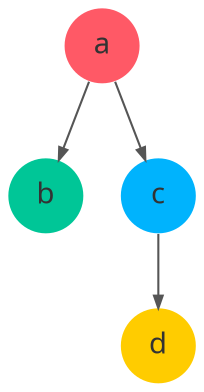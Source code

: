 digraph {
    node [
        fontname="sans",
        fontcolor="#333333",
        shape=circle,
        color=transparent
    ]

    edge [
        color="#555555",
        arrowsize="0.6"
    ]

    a [fillcolor="#ff5966", style="filled"]
    b [fillcolor="#00c697", style=filled]
    c [fillcolor="#00b3fd", style=filled]
    d [fillcolor="#ffcc00", style=filled]

    a -> c
    a -> b
    c -> d
}
